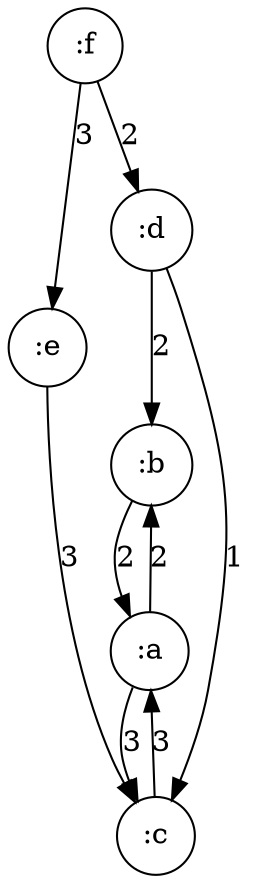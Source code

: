digraph G {
node[shape=circle];
":b" -> ":a" [label=2];
":c" -> ":a" [label=3];
":f" -> ":e" [label=3];
":a" -> ":b" [label=2];
":f" -> ":d" [label=2];
":a" -> ":c" [label=3];
":d" -> ":c" [label=1];
":e" -> ":c" [label=3];
":d" -> ":b" [label=2];
}
